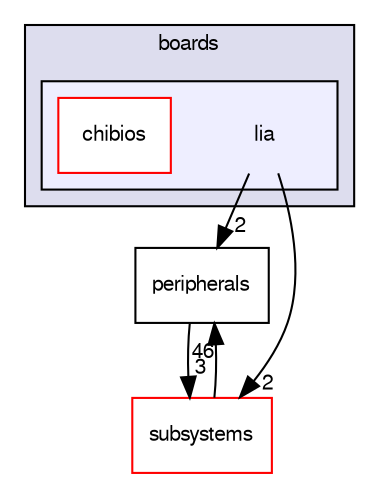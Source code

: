 digraph "sw/airborne/boards/lia" {
  compound=true
  node [ fontsize="10", fontname="FreeSans"];
  edge [ labelfontsize="10", labelfontname="FreeSans"];
  subgraph clusterdir_e030268cd18297cf6282390f76bfcf7f {
    graph [ bgcolor="#ddddee", pencolor="black", label="boards" fontname="FreeSans", fontsize="10", URL="dir_e030268cd18297cf6282390f76bfcf7f.html"]
  subgraph clusterdir_61f9b35e17072e817ba1b199e0e0fa7c {
    graph [ bgcolor="#eeeeff", pencolor="black", label="" URL="dir_61f9b35e17072e817ba1b199e0e0fa7c.html"];
    dir_61f9b35e17072e817ba1b199e0e0fa7c [shape=plaintext label="lia"];
    dir_b627a1701307072237fbfab8c873ed61 [shape=box label="chibios" color="red" fillcolor="white" style="filled" URL="dir_b627a1701307072237fbfab8c873ed61.html"];
  }
  }
  dir_0a48ba2c0a76794adfddddc873522f67 [shape=box label="peripherals" URL="dir_0a48ba2c0a76794adfddddc873522f67.html"];
  dir_12d6ec7aac5a4a9b8cee17e35022d7c7 [shape=box label="subsystems" fillcolor="white" style="filled" color="red" URL="dir_12d6ec7aac5a4a9b8cee17e35022d7c7.html"];
  dir_0a48ba2c0a76794adfddddc873522f67->dir_12d6ec7aac5a4a9b8cee17e35022d7c7 [headlabel="3", labeldistance=1.5 headhref="dir_000124_000051.html"];
  dir_12d6ec7aac5a4a9b8cee17e35022d7c7->dir_0a48ba2c0a76794adfddddc873522f67 [headlabel="46", labeldistance=1.5 headhref="dir_000051_000124.html"];
  dir_61f9b35e17072e817ba1b199e0e0fa7c->dir_0a48ba2c0a76794adfddddc873522f67 [headlabel="2", labeldistance=1.5 headhref="dir_000059_000124.html"];
  dir_61f9b35e17072e817ba1b199e0e0fa7c->dir_12d6ec7aac5a4a9b8cee17e35022d7c7 [headlabel="2", labeldistance=1.5 headhref="dir_000059_000051.html"];
}
